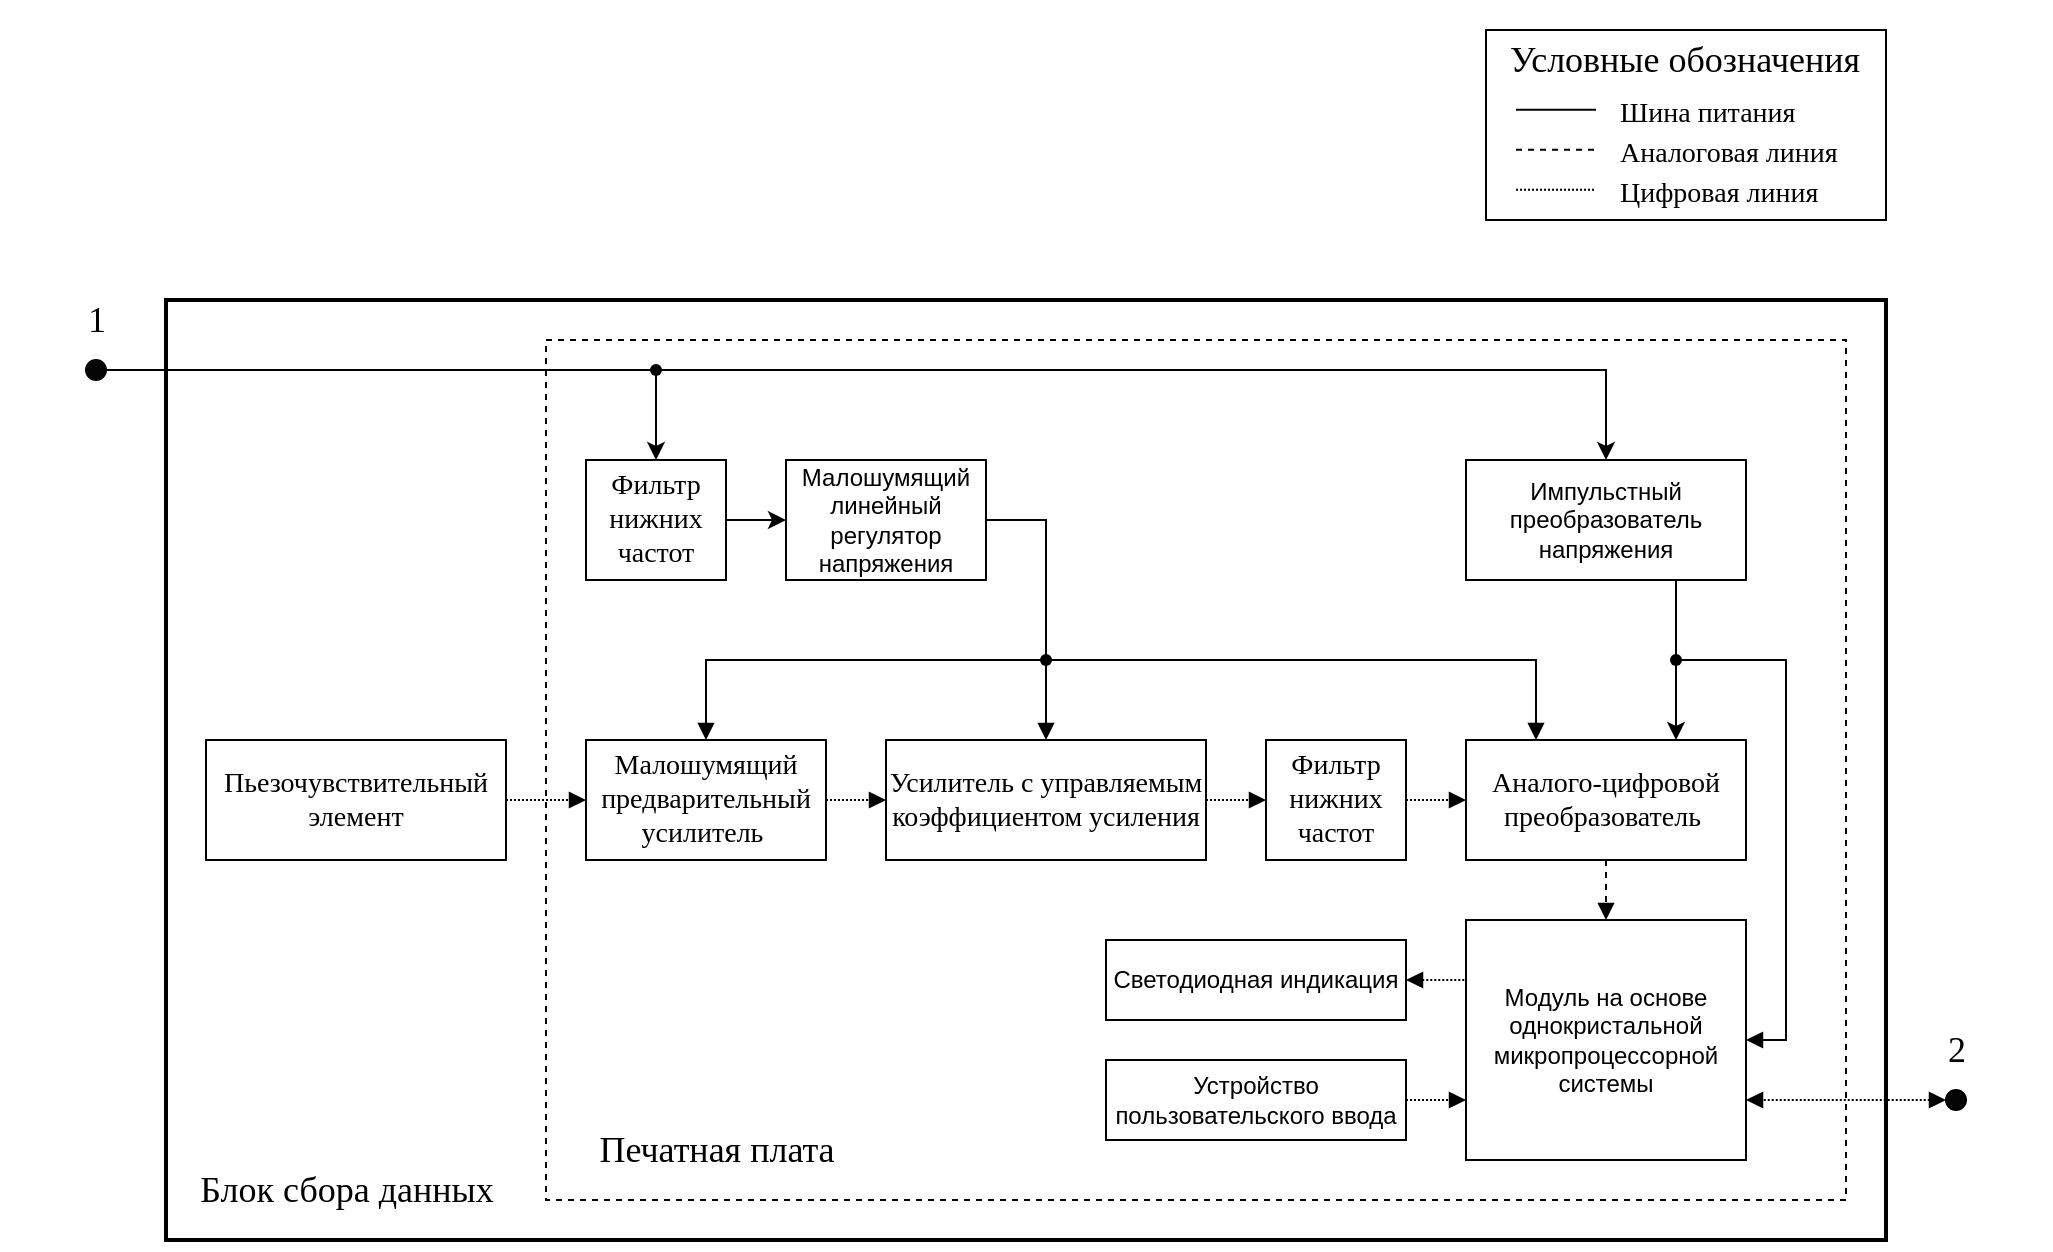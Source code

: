 <mxfile version="25.0.2">
  <diagram name="Page-1" id="Rti0Gzv8eqCfQsERd6Ty">
    <mxGraphModel dx="1195" dy="1539" grid="1" gridSize="5" guides="1" tooltips="1" connect="1" arrows="1" fold="1" page="1" pageScale="1" pageWidth="1169" pageHeight="827" math="0" shadow="0">
      <root>
        <mxCell id="0" />
        <mxCell id="1" parent="0" />
        <mxCell id="mwf5anlVQ01OuYbf6Bpb-7" value="" style="rounded=0;whiteSpace=wrap;html=1;spacing=2;strokeWidth=2;" vertex="1" parent="1">
          <mxGeometry x="160" y="140" width="860" height="470" as="geometry" />
        </mxCell>
        <mxCell id="mwf5anlVQ01OuYbf6Bpb-12" value="" style="rounded=0;whiteSpace=wrap;html=1;dashed=1;fillStyle=cross-hatch;fillColor=none;" vertex="1" parent="1">
          <mxGeometry x="350" y="160" width="650" height="430" as="geometry" />
        </mxCell>
        <mxCell id="mwf5anlVQ01OuYbf6Bpb-27" style="edgeStyle=orthogonalEdgeStyle;rounded=0;orthogonalLoop=1;jettySize=auto;html=1;exitX=1;exitY=0.5;exitDx=0;exitDy=0;entryX=0;entryY=0.5;entryDx=0;entryDy=0;endArrow=block;endFill=1;dashed=1;dashPattern=1 1;" edge="1" parent="1" source="mwf5anlVQ01OuYbf6Bpb-4" target="mwf5anlVQ01OuYbf6Bpb-8">
          <mxGeometry relative="1" as="geometry" />
        </mxCell>
        <mxCell id="mwf5anlVQ01OuYbf6Bpb-4" value="&lt;font style=&quot;font-size: 14px;&quot; face=&quot;GOST type B&quot;&gt;Пьезочувствительный элемент&lt;/font&gt;" style="rounded=0;whiteSpace=wrap;html=1;" vertex="1" parent="1">
          <mxGeometry x="180" y="360" width="150" height="60" as="geometry" />
        </mxCell>
        <mxCell id="mwf5anlVQ01OuYbf6Bpb-5" value="Модуль на основе однокристальной микропроцессорной системы" style="rounded=0;whiteSpace=wrap;html=1;" vertex="1" parent="1">
          <mxGeometry x="810" y="450" width="140" height="120" as="geometry" />
        </mxCell>
        <mxCell id="mwf5anlVQ01OuYbf6Bpb-6" value="Малошумящий линейный регулятор напряжения" style="rounded=0;whiteSpace=wrap;html=1;" vertex="1" parent="1">
          <mxGeometry x="470" y="220" width="100" height="60" as="geometry" />
        </mxCell>
        <mxCell id="mwf5anlVQ01OuYbf6Bpb-20" style="edgeStyle=orthogonalEdgeStyle;rounded=0;orthogonalLoop=1;jettySize=auto;html=1;exitX=0.5;exitY=0;exitDx=0;exitDy=0;entryX=1;entryY=0.5;entryDx=0;entryDy=0;endArrow=none;endFill=0;startArrow=block;startFill=1;" edge="1" parent="1" source="mwf5anlVQ01OuYbf6Bpb-8" target="mwf5anlVQ01OuYbf6Bpb-6">
          <mxGeometry relative="1" as="geometry">
            <Array as="points">
              <mxPoint x="430" y="320" />
              <mxPoint x="600" y="320" />
              <mxPoint x="600" y="250" />
            </Array>
          </mxGeometry>
        </mxCell>
        <mxCell id="mwf5anlVQ01OuYbf6Bpb-28" style="edgeStyle=orthogonalEdgeStyle;rounded=0;orthogonalLoop=1;jettySize=auto;html=1;exitX=1;exitY=0.5;exitDx=0;exitDy=0;entryX=0;entryY=0.5;entryDx=0;entryDy=0;endArrow=block;endFill=1;dashed=1;dashPattern=1 1;" edge="1" parent="1" source="mwf5anlVQ01OuYbf6Bpb-8" target="mwf5anlVQ01OuYbf6Bpb-9">
          <mxGeometry relative="1" as="geometry" />
        </mxCell>
        <mxCell id="mwf5anlVQ01OuYbf6Bpb-8" value="&lt;font face=&quot;GOST type B&quot;&gt;&lt;span style=&quot;font-size: 14px;&quot;&gt;Малошумящий предварительный усилитель&amp;nbsp;&lt;/span&gt;&lt;/font&gt;" style="rounded=0;whiteSpace=wrap;html=1;" vertex="1" parent="1">
          <mxGeometry x="370" y="360" width="120" height="60" as="geometry" />
        </mxCell>
        <mxCell id="mwf5anlVQ01OuYbf6Bpb-29" style="edgeStyle=orthogonalEdgeStyle;rounded=0;orthogonalLoop=1;jettySize=auto;html=1;exitX=1;exitY=0.5;exitDx=0;exitDy=0;entryX=0;entryY=0.5;entryDx=0;entryDy=0;dashed=1;dashPattern=1 1;endArrow=block;endFill=1;" edge="1" parent="1" source="mwf5anlVQ01OuYbf6Bpb-9" target="mwf5anlVQ01OuYbf6Bpb-10">
          <mxGeometry relative="1" as="geometry" />
        </mxCell>
        <mxCell id="mwf5anlVQ01OuYbf6Bpb-9" value="&lt;font face=&quot;GOST type B&quot;&gt;&lt;span style=&quot;font-size: 14px;&quot;&gt;Усилитель с управляемым коэффициентом усиления&lt;/span&gt;&lt;/font&gt;" style="rounded=0;whiteSpace=wrap;html=1;" vertex="1" parent="1">
          <mxGeometry x="520" y="360" width="160" height="60" as="geometry" />
        </mxCell>
        <mxCell id="mwf5anlVQ01OuYbf6Bpb-31" style="edgeStyle=orthogonalEdgeStyle;rounded=0;orthogonalLoop=1;jettySize=auto;html=1;exitX=1;exitY=0.5;exitDx=0;exitDy=0;entryX=0;entryY=0.5;entryDx=0;entryDy=0;endArrow=block;endFill=1;dashed=1;dashPattern=1 1;" edge="1" parent="1" source="mwf5anlVQ01OuYbf6Bpb-10" target="mwf5anlVQ01OuYbf6Bpb-11">
          <mxGeometry relative="1" as="geometry" />
        </mxCell>
        <mxCell id="mwf5anlVQ01OuYbf6Bpb-10" value="&lt;font face=&quot;GOST type B&quot;&gt;&lt;span style=&quot;font-size: 14px;&quot;&gt;Фильтр нижних частот&lt;/span&gt;&lt;/font&gt;" style="rounded=0;whiteSpace=wrap;html=1;" vertex="1" parent="1">
          <mxGeometry x="710" y="360" width="70" height="60" as="geometry" />
        </mxCell>
        <mxCell id="mwf5anlVQ01OuYbf6Bpb-21" style="edgeStyle=orthogonalEdgeStyle;rounded=0;orthogonalLoop=1;jettySize=auto;html=1;exitX=0.25;exitY=0;exitDx=0;exitDy=0;entryX=1;entryY=0.5;entryDx=0;entryDy=0;endArrow=none;endFill=0;startArrow=block;startFill=1;" edge="1" parent="1" source="mwf5anlVQ01OuYbf6Bpb-11" target="mwf5anlVQ01OuYbf6Bpb-6">
          <mxGeometry relative="1" as="geometry">
            <Array as="points">
              <mxPoint x="845" y="320" />
              <mxPoint x="600" y="320" />
              <mxPoint x="600" y="250" />
            </Array>
          </mxGeometry>
        </mxCell>
        <mxCell id="mwf5anlVQ01OuYbf6Bpb-24" style="edgeStyle=orthogonalEdgeStyle;rounded=0;orthogonalLoop=1;jettySize=auto;html=1;exitX=0.5;exitY=1;exitDx=0;exitDy=0;entryX=0.5;entryY=0;entryDx=0;entryDy=0;endArrow=block;endFill=1;dashed=1;" edge="1" parent="1" source="mwf5anlVQ01OuYbf6Bpb-11" target="mwf5anlVQ01OuYbf6Bpb-5">
          <mxGeometry relative="1" as="geometry" />
        </mxCell>
        <mxCell id="mwf5anlVQ01OuYbf6Bpb-11" value="&lt;font face=&quot;GOST type B&quot;&gt;&lt;span style=&quot;font-size: 14px;&quot;&gt;Аналого-цифровой преобразователь&amp;nbsp;&lt;/span&gt;&lt;/font&gt;" style="rounded=0;whiteSpace=wrap;html=1;" vertex="1" parent="1">
          <mxGeometry x="810" y="360" width="140" height="60" as="geometry" />
        </mxCell>
        <mxCell id="mwf5anlVQ01OuYbf6Bpb-22" style="edgeStyle=orthogonalEdgeStyle;rounded=0;orthogonalLoop=1;jettySize=auto;html=1;exitX=0.75;exitY=1;exitDx=0;exitDy=0;entryX=0.75;entryY=0;entryDx=0;entryDy=0;" edge="1" parent="1" source="mwf5anlVQ01OuYbf6Bpb-14" target="mwf5anlVQ01OuYbf6Bpb-11">
          <mxGeometry relative="1" as="geometry" />
        </mxCell>
        <mxCell id="mwf5anlVQ01OuYbf6Bpb-23" style="edgeStyle=orthogonalEdgeStyle;rounded=0;orthogonalLoop=1;jettySize=auto;html=1;exitDx=0;exitDy=0;entryX=1;entryY=0.5;entryDx=0;entryDy=0;endArrow=block;endFill=1;" edge="1" parent="1" source="mwf5anlVQ01OuYbf6Bpb-49" target="mwf5anlVQ01OuYbf6Bpb-5">
          <mxGeometry relative="1" as="geometry">
            <Array as="points">
              <mxPoint x="915" y="320" />
              <mxPoint x="970" y="320" />
              <mxPoint x="970" y="510" />
            </Array>
          </mxGeometry>
        </mxCell>
        <mxCell id="mwf5anlVQ01OuYbf6Bpb-14" value="Импульстный преобразователь напряжения" style="rounded=0;whiteSpace=wrap;html=1;" vertex="1" parent="1">
          <mxGeometry x="810" y="220" width="140" height="60" as="geometry" />
        </mxCell>
        <mxCell id="mwf5anlVQ01OuYbf6Bpb-18" style="edgeStyle=orthogonalEdgeStyle;rounded=0;orthogonalLoop=1;jettySize=auto;html=1;exitX=1;exitY=0.5;exitDx=0;exitDy=0;entryX=0;entryY=0.5;entryDx=0;entryDy=0;" edge="1" parent="1" source="mwf5anlVQ01OuYbf6Bpb-15" target="mwf5anlVQ01OuYbf6Bpb-6">
          <mxGeometry relative="1" as="geometry" />
        </mxCell>
        <mxCell id="mwf5anlVQ01OuYbf6Bpb-15" value="&lt;font face=&quot;GOST type B&quot;&gt;&lt;span style=&quot;font-size: 14px;&quot;&gt;Фильтр нижних частот&lt;/span&gt;&lt;/font&gt;" style="rounded=0;whiteSpace=wrap;html=1;" vertex="1" parent="1">
          <mxGeometry x="370" y="220" width="70" height="60" as="geometry" />
        </mxCell>
        <mxCell id="mwf5anlVQ01OuYbf6Bpb-19" style="edgeStyle=orthogonalEdgeStyle;rounded=0;orthogonalLoop=1;jettySize=auto;html=1;exitDx=0;exitDy=0;strokeColor=default;endArrow=block;endFill=1;" edge="1" parent="1" source="mwf5anlVQ01OuYbf6Bpb-47">
          <mxGeometry relative="1" as="geometry">
            <mxPoint x="600" y="360" as="targetPoint" />
            <Array as="points">
              <mxPoint x="600" y="250" />
              <mxPoint x="600" y="360" />
            </Array>
          </mxGeometry>
        </mxCell>
        <mxCell id="mwf5anlVQ01OuYbf6Bpb-34" style="edgeStyle=orthogonalEdgeStyle;rounded=0;orthogonalLoop=1;jettySize=auto;html=1;exitDx=0;exitDy=0;entryX=0.5;entryY=0;entryDx=0;entryDy=0;" edge="1" parent="1" source="mwf5anlVQ01OuYbf6Bpb-52" target="mwf5anlVQ01OuYbf6Bpb-15">
          <mxGeometry relative="1" as="geometry" />
        </mxCell>
        <mxCell id="mwf5anlVQ01OuYbf6Bpb-36" style="edgeStyle=orthogonalEdgeStyle;rounded=0;orthogonalLoop=1;jettySize=auto;html=1;exitX=1;exitY=0.5;exitDx=0;exitDy=0;entryX=0.5;entryY=0;entryDx=0;entryDy=0;" edge="1" parent="1" source="mwf5anlVQ01OuYbf6Bpb-33" target="mwf5anlVQ01OuYbf6Bpb-14">
          <mxGeometry relative="1" as="geometry" />
        </mxCell>
        <mxCell id="mwf5anlVQ01OuYbf6Bpb-33" value="" style="ellipse;whiteSpace=wrap;html=1;fillColor=#050505;" vertex="1" parent="1">
          <mxGeometry x="120" y="170" width="10" height="10" as="geometry" />
        </mxCell>
        <mxCell id="mwf5anlVQ01OuYbf6Bpb-41" style="edgeStyle=orthogonalEdgeStyle;rounded=0;orthogonalLoop=1;jettySize=auto;html=1;exitX=1;exitY=0.5;exitDx=0;exitDy=0;entryX=0;entryY=0.25;entryDx=0;entryDy=0;endArrow=none;endFill=0;startArrow=block;startFill=1;dashed=1;dashPattern=1 1;" edge="1" parent="1" source="mwf5anlVQ01OuYbf6Bpb-37" target="mwf5anlVQ01OuYbf6Bpb-5">
          <mxGeometry relative="1" as="geometry" />
        </mxCell>
        <mxCell id="mwf5anlVQ01OuYbf6Bpb-37" value="Светодиодная индикация" style="rounded=0;whiteSpace=wrap;html=1;" vertex="1" parent="1">
          <mxGeometry x="630" y="460" width="150" height="40" as="geometry" />
        </mxCell>
        <mxCell id="mwf5anlVQ01OuYbf6Bpb-42" style="edgeStyle=orthogonalEdgeStyle;rounded=0;orthogonalLoop=1;jettySize=auto;html=1;exitX=1;exitY=0.5;exitDx=0;exitDy=0;entryX=0;entryY=0.75;entryDx=0;entryDy=0;dashed=1;dashPattern=1 1;endArrow=block;endFill=1;" edge="1" parent="1" source="mwf5anlVQ01OuYbf6Bpb-38" target="mwf5anlVQ01OuYbf6Bpb-5">
          <mxGeometry relative="1" as="geometry" />
        </mxCell>
        <mxCell id="mwf5anlVQ01OuYbf6Bpb-38" value="Устройство пользовательского ввода" style="rounded=0;whiteSpace=wrap;html=1;" vertex="1" parent="1">
          <mxGeometry x="630" y="520" width="150" height="40" as="geometry" />
        </mxCell>
        <mxCell id="mwf5anlVQ01OuYbf6Bpb-48" value="" style="edgeStyle=orthogonalEdgeStyle;rounded=0;orthogonalLoop=1;jettySize=auto;html=1;exitX=1;exitY=0.5;exitDx=0;exitDy=0;strokeColor=default;endArrow=none;endFill=0;" edge="1" parent="1" source="mwf5anlVQ01OuYbf6Bpb-6" target="mwf5anlVQ01OuYbf6Bpb-47">
          <mxGeometry relative="1" as="geometry">
            <mxPoint x="570" y="250" as="sourcePoint" />
            <mxPoint x="600" y="360" as="targetPoint" />
            <Array as="points" />
          </mxGeometry>
        </mxCell>
        <mxCell id="mwf5anlVQ01OuYbf6Bpb-47" value="" style="shape=waypoint;sketch=0;fillStyle=solid;size=6;pointerEvents=1;points=[];fillColor=none;resizable=0;rotatable=0;perimeter=centerPerimeter;snapToPoint=1;" vertex="1" parent="1">
          <mxGeometry x="590" y="310" width="20" height="20" as="geometry" />
        </mxCell>
        <mxCell id="mwf5anlVQ01OuYbf6Bpb-51" value="" style="edgeStyle=orthogonalEdgeStyle;rounded=0;orthogonalLoop=1;jettySize=auto;html=1;exitX=0.75;exitY=1;exitDx=0;exitDy=0;entryDx=0;entryDy=0;endArrow=none;endFill=0;" edge="1" parent="1" source="mwf5anlVQ01OuYbf6Bpb-14" target="mwf5anlVQ01OuYbf6Bpb-49">
          <mxGeometry relative="1" as="geometry">
            <mxPoint x="915" y="280" as="sourcePoint" />
            <mxPoint x="950" y="510" as="targetPoint" />
            <Array as="points" />
          </mxGeometry>
        </mxCell>
        <mxCell id="mwf5anlVQ01OuYbf6Bpb-49" value="" style="shape=waypoint;sketch=0;fillStyle=solid;size=6;pointerEvents=1;points=[];fillColor=none;resizable=0;rotatable=0;perimeter=centerPerimeter;snapToPoint=1;" vertex="1" parent="1">
          <mxGeometry x="905" y="310" width="20" height="20" as="geometry" />
        </mxCell>
        <mxCell id="mwf5anlVQ01OuYbf6Bpb-53" value="" style="edgeStyle=orthogonalEdgeStyle;rounded=0;orthogonalLoop=1;jettySize=auto;html=1;exitX=1;exitY=0.5;exitDx=0;exitDy=0;entryDx=0;entryDy=0;endArrow=none;endFill=0;" edge="1" parent="1" source="mwf5anlVQ01OuYbf6Bpb-33" target="mwf5anlVQ01OuYbf6Bpb-52">
          <mxGeometry relative="1" as="geometry">
            <mxPoint x="130" y="175" as="sourcePoint" />
            <mxPoint x="405" y="220" as="targetPoint" />
          </mxGeometry>
        </mxCell>
        <mxCell id="mwf5anlVQ01OuYbf6Bpb-52" value="" style="shape=waypoint;sketch=0;fillStyle=solid;size=6;pointerEvents=1;points=[];fillColor=none;resizable=0;rotatable=0;perimeter=centerPerimeter;snapToPoint=1;" vertex="1" parent="1">
          <mxGeometry x="395" y="165" width="20" height="20" as="geometry" />
        </mxCell>
        <mxCell id="mwf5anlVQ01OuYbf6Bpb-55" style="edgeStyle=orthogonalEdgeStyle;rounded=0;orthogonalLoop=1;jettySize=auto;html=1;exitX=0;exitY=0.5;exitDx=0;exitDy=0;entryX=1;entryY=0.75;entryDx=0;entryDy=0;endArrow=block;endFill=1;startArrow=block;startFill=1;dashed=1;dashPattern=1 1;" edge="1" parent="1" source="mwf5anlVQ01OuYbf6Bpb-54" target="mwf5anlVQ01OuYbf6Bpb-5">
          <mxGeometry relative="1" as="geometry" />
        </mxCell>
        <mxCell id="mwf5anlVQ01OuYbf6Bpb-54" value="" style="ellipse;whiteSpace=wrap;html=1;fillColor=#050505;" vertex="1" parent="1">
          <mxGeometry x="1050" y="535" width="10" height="10" as="geometry" />
        </mxCell>
        <mxCell id="mwf5anlVQ01OuYbf6Bpb-56" value="&lt;font&gt;Блок сбора данных&lt;/font&gt;" style="text;strokeColor=none;fillColor=none;html=1;fontSize=18;fontStyle=0;verticalAlign=middle;align=center;fontFamily=GOST type B;" vertex="1" parent="1">
          <mxGeometry x="120" y="555" width="260" height="60" as="geometry" />
        </mxCell>
        <mxCell id="mwf5anlVQ01OuYbf6Bpb-57" value="&lt;font&gt;Печатная плата&lt;/font&gt;" style="text;strokeColor=none;fillColor=none;html=1;fontSize=18;fontStyle=0;verticalAlign=middle;align=center;fontFamily=GOST type B;" vertex="1" parent="1">
          <mxGeometry x="305" y="535" width="260" height="60" as="geometry" />
        </mxCell>
        <mxCell id="mwf5anlVQ01OuYbf6Bpb-58" value="&lt;font&gt;2&lt;/font&gt;" style="text;strokeColor=none;fillColor=none;html=1;fontSize=18;fontStyle=0;verticalAlign=middle;align=center;fontFamily=GOST type B;" vertex="1" parent="1">
          <mxGeometry x="1007.5" y="485" width="95" height="60" as="geometry" />
        </mxCell>
        <mxCell id="mwf5anlVQ01OuYbf6Bpb-59" value="&lt;font&gt;1&lt;/font&gt;" style="text;strokeColor=none;fillColor=none;html=1;fontSize=18;fontStyle=0;verticalAlign=middle;align=center;fontFamily=GOST type B;" vertex="1" parent="1">
          <mxGeometry x="77.5" y="120" width="95" height="60" as="geometry" />
        </mxCell>
        <mxCell id="mwf5anlVQ01OuYbf6Bpb-60" value="" style="rounded=0;whiteSpace=wrap;html=1;spacing=2;strokeWidth=1;" vertex="1" parent="1">
          <mxGeometry x="820" y="5" width="200" height="95" as="geometry" />
        </mxCell>
        <mxCell id="mwf5anlVQ01OuYbf6Bpb-61" value="&lt;font&gt;Условные обозначения&lt;/font&gt;" style="text;strokeColor=none;fillColor=none;html=1;fontSize=18;fontStyle=0;verticalAlign=middle;align=left;fontFamily=GOST type B;" vertex="1" parent="1">
          <mxGeometry x="830" y="-10" width="260" height="60" as="geometry" />
        </mxCell>
        <mxCell id="mwf5anlVQ01OuYbf6Bpb-63" value="" style="endArrow=none;html=1;rounded=0;" edge="1" parent="1">
          <mxGeometry width="50" height="50" relative="1" as="geometry">
            <mxPoint x="835" y="44.9" as="sourcePoint" />
            <mxPoint x="875" y="44.9" as="targetPoint" />
          </mxGeometry>
        </mxCell>
        <mxCell id="mwf5anlVQ01OuYbf6Bpb-65" value="" style="endArrow=none;dashed=1;html=1;rounded=0;" edge="1" parent="1">
          <mxGeometry width="50" height="50" relative="1" as="geometry">
            <mxPoint x="835" y="64.9" as="sourcePoint" />
            <mxPoint x="875" y="64.9" as="targetPoint" />
          </mxGeometry>
        </mxCell>
        <mxCell id="mwf5anlVQ01OuYbf6Bpb-67" style="edgeStyle=orthogonalEdgeStyle;rounded=0;orthogonalLoop=1;jettySize=auto;html=1;exitX=1;exitY=0.5;exitDx=0;exitDy=0;endArrow=none;endFill=0;dashed=1;dashPattern=1 1;" edge="1" parent="1">
          <mxGeometry relative="1" as="geometry">
            <mxPoint x="835" y="84.9" as="sourcePoint" />
            <mxPoint x="875" y="84.9" as="targetPoint" />
            <Array as="points">
              <mxPoint x="855" y="84.9" />
              <mxPoint x="855" y="84.9" />
            </Array>
          </mxGeometry>
        </mxCell>
        <mxCell id="mwf5anlVQ01OuYbf6Bpb-68" value="&lt;font style=&quot;font-size: 14px;&quot;&gt;Шина питания&lt;/font&gt;" style="text;strokeColor=none;fillColor=none;html=1;fontSize=18;fontStyle=0;verticalAlign=middle;align=left;fontFamily=GOST type B;" vertex="1" parent="1">
          <mxGeometry x="885" y="35" width="100" height="20" as="geometry" />
        </mxCell>
        <mxCell id="mwf5anlVQ01OuYbf6Bpb-69" value="&lt;span style=&quot;font-size: 14px;&quot;&gt;Аналоговая линия&lt;/span&gt;" style="text;strokeColor=none;fillColor=none;html=1;fontSize=18;fontStyle=0;verticalAlign=middle;align=left;fontFamily=GOST type B;" vertex="1" parent="1">
          <mxGeometry x="885" y="55" width="100" height="20" as="geometry" />
        </mxCell>
        <mxCell id="mwf5anlVQ01OuYbf6Bpb-70" value="&lt;span style=&quot;font-size: 14px;&quot;&gt;Цифровая линия&lt;/span&gt;" style="text;strokeColor=none;fillColor=none;html=1;fontSize=18;fontStyle=0;verticalAlign=middle;align=left;fontFamily=GOST type B;" vertex="1" parent="1">
          <mxGeometry x="885" y="75" width="100" height="20" as="geometry" />
        </mxCell>
      </root>
    </mxGraphModel>
  </diagram>
</mxfile>
